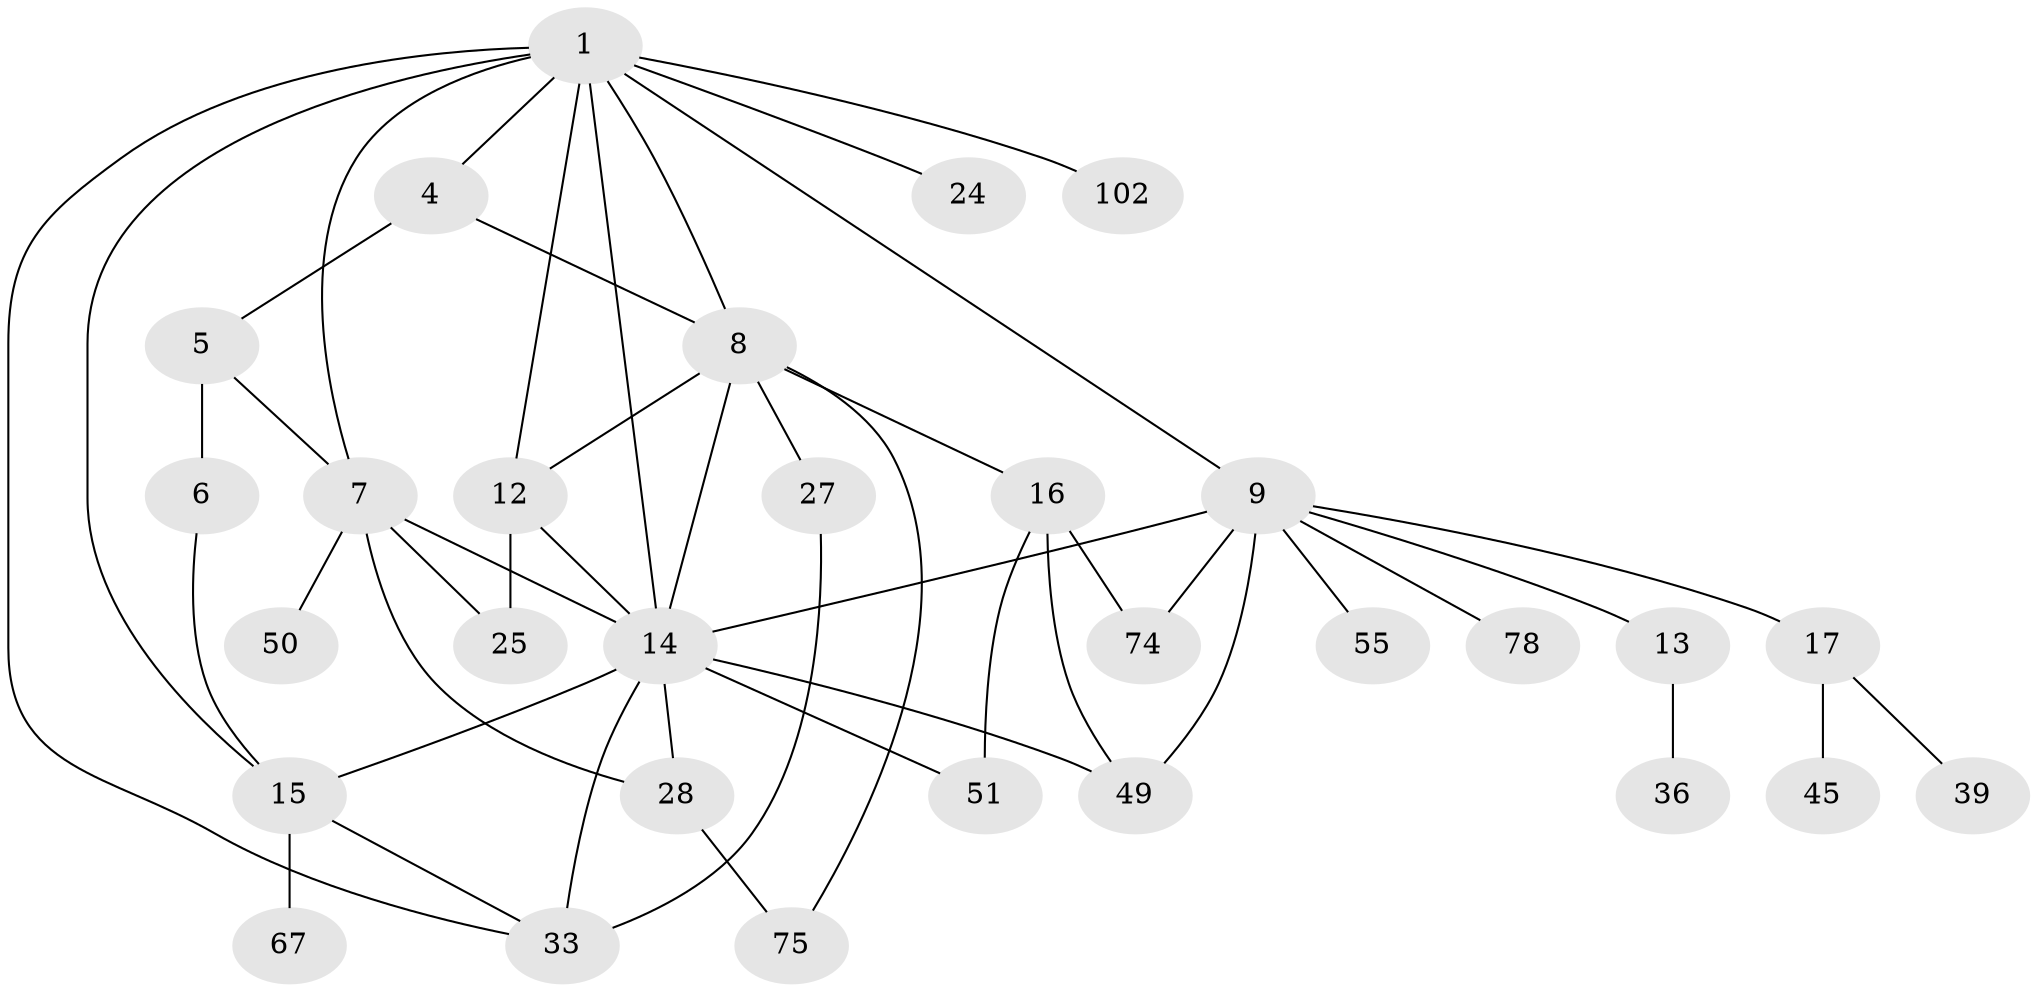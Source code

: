 // original degree distribution, {6: 0.058823529411764705, 4: 0.08823529411764706, 5: 0.058823529411764705, 3: 0.16666666666666666, 2: 0.3137254901960784, 7: 0.00980392156862745, 8: 0.00980392156862745, 1: 0.29411764705882354}
// Generated by graph-tools (version 1.1) at 2025/17/03/04/25 18:17:07]
// undirected, 30 vertices, 48 edges
graph export_dot {
graph [start="1"]
  node [color=gray90,style=filled];
  1 [super="+26+3+2+47"];
  4 [super="+96"];
  5 [super="+35"];
  6 [super="+19"];
  7 [super="+63+23+10+20"];
  8 [super="+41+32+72"];
  9 [super="+59+11"];
  12 [super="+30+18+46"];
  13 [super="+48"];
  14 [super="+29+31+80"];
  15 [super="+34+40+68+42"];
  16 [super="+56"];
  17 [super="+22"];
  24;
  25 [super="+52+57+62"];
  27;
  28 [super="+99+53"];
  33 [super="+43+81+66"];
  36;
  39;
  45 [super="+69"];
  49;
  50;
  51;
  55;
  67;
  74;
  75;
  78;
  102;
  1 -- 12;
  1 -- 8;
  1 -- 33;
  1 -- 7;
  1 -- 24;
  1 -- 9;
  1 -- 14;
  1 -- 4;
  1 -- 102;
  1 -- 15;
  4 -- 5;
  4 -- 8;
  5 -- 6;
  5 -- 7;
  6 -- 15;
  7 -- 14 [weight=3];
  7 -- 50;
  7 -- 25;
  7 -- 28 [weight=2];
  8 -- 16 [weight=2];
  8 -- 27;
  8 -- 14;
  8 -- 75;
  8 -- 12;
  9 -- 13;
  9 -- 14 [weight=2];
  9 -- 17;
  9 -- 49;
  9 -- 55;
  9 -- 74;
  9 -- 78;
  12 -- 25 [weight=2];
  12 -- 14 [weight=2];
  13 -- 36;
  14 -- 33 [weight=4];
  14 -- 51;
  14 -- 49;
  14 -- 28;
  14 -- 15;
  15 -- 67;
  15 -- 33;
  16 -- 49;
  16 -- 51;
  16 -- 74;
  17 -- 45;
  17 -- 39;
  27 -- 33;
  28 -- 75;
}
